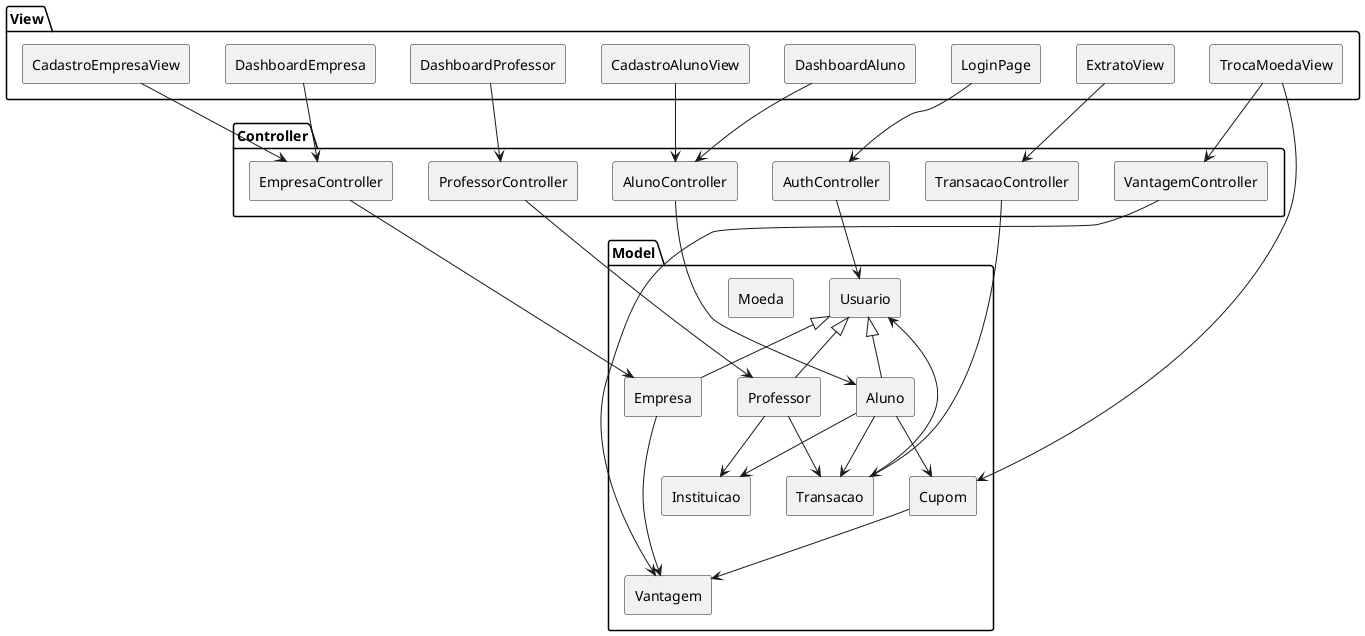 @startuml
skinparam componentStyle rectangle

package "View" {
  [LoginPage]
  [DashboardAluno]
  [DashboardProfessor]
  [DashboardEmpresa]
  [ExtratoView]
  [TrocaMoedaView]
  [CadastroAlunoView]
  [CadastroEmpresaView]
}

package "Controller" {
  [AuthController]
  [AlunoController]
  [ProfessorController]
  [EmpresaController]
  [VantagemController]
  [TransacaoController]
}

package "Model" {
  [Usuario]
  [Aluno]
  [Professor]
  [Empresa]
  [Instituicao]
  [Vantagem]
  [Moeda]
  [Transacao]
  [Cupom]
}

[LoginPage] --> [AuthController]
[DashboardAluno] --> [AlunoController]
[DashboardProfessor] --> [ProfessorController]
[DashboardEmpresa] --> [EmpresaController]
[ExtratoView] --> [TransacaoController]
[TrocaMoedaView] --> [VantagemController]
[CadastroAlunoView] --> [AlunoController]
[CadastroEmpresaView] --> [EmpresaController]

[AuthController] --> [Usuario]
[AlunoController] --> [Aluno]
[ProfessorController] --> [Professor]
[EmpresaController] --> [Empresa]
[VantagemController] --> [Vantagem]
[TransacaoController] --> [Transacao]
[TrocaMoedaView] --> [Cupom]

[Usuario] <|-- [Aluno]
[Usuario] <|-- [Professor]
[Usuario] <|-- [Empresa]

[Aluno] --> [Instituicao]
[Professor] --> [Instituicao]
[Empresa] --> [Vantagem]
[Aluno] --> [Transacao]
[Professor] --> [Transacao]
[Transacao] --> [Usuario]
[Cupom] --> [Vantagem]
[Aluno] --> [Cupom]

@enduml
